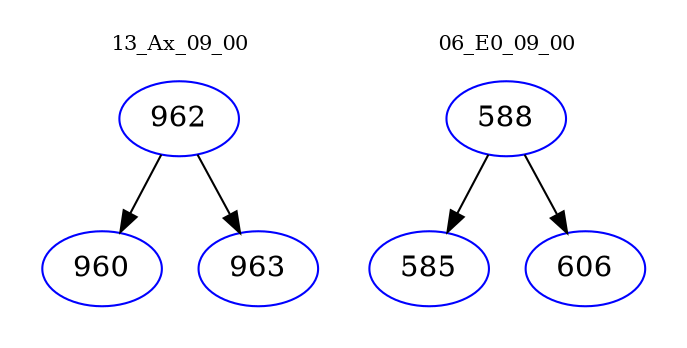 digraph{
subgraph cluster_0 {
color = white
label = "13_Ax_09_00";
fontsize=10;
T0_962 [label="962", color="blue"]
T0_962 -> T0_960 [color="black"]
T0_960 [label="960", color="blue"]
T0_962 -> T0_963 [color="black"]
T0_963 [label="963", color="blue"]
}
subgraph cluster_1 {
color = white
label = "06_E0_09_00";
fontsize=10;
T1_588 [label="588", color="blue"]
T1_588 -> T1_585 [color="black"]
T1_585 [label="585", color="blue"]
T1_588 -> T1_606 [color="black"]
T1_606 [label="606", color="blue"]
}
}

